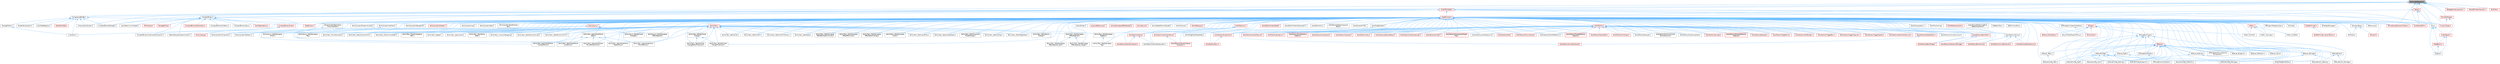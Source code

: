 digraph "RemoveReference.h"
{
 // INTERACTIVE_SVG=YES
 // LATEX_PDF_SIZE
  bgcolor="transparent";
  edge [fontname=Helvetica,fontsize=10,labelfontname=Helvetica,labelfontsize=10];
  node [fontname=Helvetica,fontsize=10,shape=box,height=0.2,width=0.4];
  Node1 [id="Node000001",label="RemoveReference.h",height=0.2,width=0.4,color="gray40", fillcolor="grey60", style="filled", fontcolor="black",tooltip=" "];
  Node1 -> Node2 [id="edge1_Node000001_Node000002",dir="back",color="steelblue1",style="solid",tooltip=" "];
  Node2 [id="Node000002",label="CompactBinary.h",height=0.2,width=0.4,color="grey40", fillcolor="white", style="filled",URL="$da/d73/CompactBinary_8h.html",tooltip=" "];
  Node2 -> Node3 [id="edge2_Node000002_Node000003",dir="back",color="steelblue1",style="solid",tooltip=" "];
  Node3 [id="Node000003",label="CompactBinaryContainerSerialization.h",height=0.2,width=0.4,color="grey40", fillcolor="white", style="filled",URL="$d2/df2/CompactBinaryContainerSerialization_8h.html",tooltip=" "];
  Node2 -> Node4 [id="edge3_Node000002_Node000004",dir="back",color="steelblue1",style="solid",tooltip=" "];
  Node4 [id="Node000004",label="CompactBinaryPackage.h",height=0.2,width=0.4,color="grey40", fillcolor="white", style="filled",URL="$de/d7e/CompactBinaryPackage_8h.html",tooltip=" "];
  Node2 -> Node5 [id="edge4_Node000002_Node000005",dir="back",color="steelblue1",style="solid",tooltip=" "];
  Node5 [id="Node000005",label="CompactBinarySerialization.h",height=0.2,width=0.4,color="red", fillcolor="#FFF0F0", style="filled",URL="$d5/da9/CompactBinarySerialization_8h.html",tooltip=" "];
  Node2 -> Node7 [id="edge5_Node000002_Node000007",dir="back",color="steelblue1",style="solid",tooltip=" "];
  Node7 [id="Node000007",label="CompactBinaryValidation.h",height=0.2,width=0.4,color="grey40", fillcolor="white", style="filled",URL="$d8/d9c/CompactBinaryValidation_8h.html",tooltip=" "];
  Node2 -> Node8 [id="edge6_Node000002_Node000008",dir="back",color="steelblue1",style="solid",tooltip=" "];
  Node8 [id="Node000008",label="CompactBinaryValue.h",height=0.2,width=0.4,color="grey40", fillcolor="white", style="filled",URL="$d8/d11/CompactBinaryValue_8h.html",tooltip=" "];
  Node2 -> Node9 [id="edge7_Node000002_Node000009",dir="back",color="steelblue1",style="solid",tooltip=" "];
  Node9 [id="Node000009",label="CompactBinaryWriter.h",height=0.2,width=0.4,color="red", fillcolor="#FFF0F0", style="filled",URL="$d1/d47/CompactBinaryWriter_8h.html",tooltip=" "];
  Node9 -> Node3 [id="edge8_Node000009_Node000003",dir="back",color="steelblue1",style="solid",tooltip=" "];
  Node9 -> Node10 [id="edge9_Node000009_Node000010",dir="back",color="steelblue1",style="solid",tooltip=" "];
  Node10 [id="Node000010",label="MaterialKeyGeneratorContext.h",height=0.2,width=0.4,color="grey40", fillcolor="white", style="filled",URL="$d5/d37/MaterialKeyGeneratorContext_8h.html",tooltip=" "];
  Node9 -> Node11 [id="edge10_Node000009_Node000011",dir="back",color="steelblue1",style="solid",tooltip=" "];
  Node11 [id="Node000011",label="StructuredLog.h",height=0.2,width=0.4,color="red", fillcolor="#FFF0F0", style="filled",URL="$da/d8b/StructuredLog_8h.html",tooltip=" "];
  Node2 -> Node584 [id="edge11_Node000002_Node000584",dir="back",color="steelblue1",style="solid",tooltip=" "];
  Node584 [id="Node000584",label="CookDependency.h",height=0.2,width=0.4,color="red", fillcolor="#FFF0F0", style="filled",URL="$de/d82/CookDependency_8h.html",tooltip=" "];
  Node2 -> Node593 [id="edge12_Node000002_Node000593",dir="back",color="steelblue1",style="solid",tooltip=" "];
  Node593 [id="Node000593",label="CookDeterminismHelper.h",height=0.2,width=0.4,color="grey40", fillcolor="white", style="filled",URL="$da/d94/CookDeterminismHelper_8h.html",tooltip=" "];
  Node2 -> Node594 [id="edge13_Node000002_Node000594",dir="back",color="steelblue1",style="solid",tooltip=" "];
  Node594 [id="Node000594",label="MPCollector.h",height=0.2,width=0.4,color="red", fillcolor="#FFF0F0", style="filled",URL="$da/d85/MPCollector_8h.html",tooltip=" "];
  Node2 -> Node10 [id="edge14_Node000002_Node000010",dir="back",color="steelblue1",style="solid",tooltip=" "];
  Node2 -> Node596 [id="edge15_Node000002_Node000596",dir="back",color="steelblue1",style="solid",tooltip=" "];
  Node596 [id="Node000596",label="PackageWriter.h",height=0.2,width=0.4,color="red", fillcolor="#FFF0F0", style="filled",URL="$d4/d04/PackageWriter_8h.html",tooltip=" "];
  Node2 -> Node11 [id="edge16_Node000002_Node000011",dir="back",color="steelblue1",style="solid",tooltip=" "];
  Node1 -> Node602 [id="edge17_Node000001_Node000602",dir="back",color="steelblue1",style="solid",tooltip=" "];
  Node602 [id="Node000602",label="CompressedBuffer.h",height=0.2,width=0.4,color="grey40", fillcolor="white", style="filled",URL="$dd/d04/CompressedBuffer_8h.html",tooltip=" "];
  Node602 -> Node603 [id="edge18_Node000602_Node000603",dir="back",color="steelblue1",style="solid",tooltip=" "];
  Node603 [id="Node000603",label="BulkDataRegistry.h",height=0.2,width=0.4,color="grey40", fillcolor="white", style="filled",URL="$da/db4/BulkDataRegistry_8h.html",tooltip=" "];
  Node602 -> Node4 [id="edge19_Node000602_Node000004",dir="back",color="steelblue1",style="solid",tooltip=" "];
  Node602 -> Node604 [id="edge20_Node000602_Node000604",dir="back",color="steelblue1",style="solid",tooltip=" "];
  Node604 [id="Node000604",label="EditorBulkData.h",height=0.2,width=0.4,color="red", fillcolor="#FFF0F0", style="filled",URL="$d1/d85/EditorBulkData_8h.html",tooltip=" "];
  Node602 -> Node834 [id="edge21_Node000602_Node000834",dir="back",color="steelblue1",style="solid",tooltip=" "];
  Node834 [id="Node000834",label="LinkerSave.h",height=0.2,width=0.4,color="grey40", fillcolor="white", style="filled",URL="$d5/d31/LinkerSave_8h.html",tooltip=" "];
  Node602 -> Node835 [id="edge22_Node000602_Node000835",dir="back",color="steelblue1",style="solid",tooltip=" "];
  Node835 [id="Node000835",label="PackageTrailer.h",height=0.2,width=0.4,color="grey40", fillcolor="white", style="filled",URL="$d5/d12/PackageTrailer_8h.html",tooltip=" "];
  Node835 -> Node834 [id="edge23_Node000835_Node000834",dir="back",color="steelblue1",style="solid",tooltip=" "];
  Node602 -> Node836 [id="edge24_Node000602_Node000836",dir="back",color="steelblue1",style="solid",tooltip=" "];
  Node836 [id="Node000836",label="ShaderCore.h",height=0.2,width=0.4,color="red", fillcolor="#FFF0F0", style="filled",URL="$d2/dc9/ShaderCore_8h.html",tooltip=" "];
  Node602 -> Node1306 [id="edge25_Node000602_Node001306",dir="back",color="steelblue1",style="solid",tooltip=" "];
  Node1306 [id="Node001306",label="ShaderSerialization.h",height=0.2,width=0.4,color="grey40", fillcolor="white", style="filled",URL="$d1/db0/ShaderSerialization_8h.html",tooltip=" "];
  Node602 -> Node1307 [id="edge26_Node000602_Node001307",dir="back",color="steelblue1",style="solid",tooltip=" "];
  Node1307 [id="Node001307",label="VirtualizationSystem.h",height=0.2,width=0.4,color="grey40", fillcolor="white", style="filled",URL="$d1/dc4/VirtualizationSystem_8h.html",tooltip=" "];
  Node1 -> Node16 [id="edge27_Node000001_Node000016",dir="back",color="steelblue1",style="solid",tooltip=" "];
  Node16 [id="Node000016",label="Core.h",height=0.2,width=0.4,color="grey40", fillcolor="white", style="filled",URL="$d6/dd7/Core_8h.html",tooltip=" "];
  Node16 -> Node17 [id="edge28_Node000016_Node000017",dir="back",color="steelblue1",style="solid",tooltip=" "];
  Node17 [id="Node000017",label="CoreUObject.h",height=0.2,width=0.4,color="red", fillcolor="#FFF0F0", style="filled",URL="$d0/ded/CoreUObject_8h.html",tooltip=" "];
  Node17 -> Node18 [id="edge29_Node000017_Node000018",dir="back",color="steelblue1",style="solid",tooltip=" "];
  Node18 [id="Node000018",label="Engine.h",height=0.2,width=0.4,color="grey40", fillcolor="white", style="filled",URL="$d1/d34/Public_2Engine_8h.html",tooltip=" "];
  Node17 -> Node20 [id="edge30_Node000017_Node000020",dir="back",color="steelblue1",style="solid",tooltip=" "];
  Node20 [id="Node000020",label="SlateBasics.h",height=0.2,width=0.4,color="red", fillcolor="#FFF0F0", style="filled",URL="$da/d2f/SlateBasics_8h.html",tooltip=" "];
  Node20 -> Node18 [id="edge31_Node000020_Node000018",dir="back",color="steelblue1",style="solid",tooltip=" "];
  Node16 -> Node18 [id="edge32_Node000016_Node000018",dir="back",color="steelblue1",style="solid",tooltip=" "];
  Node16 -> Node20 [id="edge33_Node000016_Node000020",dir="back",color="steelblue1",style="solid",tooltip=" "];
  Node1 -> Node1308 [id="edge34_Node000001_Node001308",dir="back",color="steelblue1",style="solid",tooltip=" "];
  Node1308 [id="Node001308",label="CoreMinimal.h",height=0.2,width=0.4,color="red", fillcolor="#FFF0F0", style="filled",URL="$d7/d67/CoreMinimal_8h.html",tooltip=" "];
  Node1308 -> Node1309 [id="edge35_Node001308_Node001309",dir="back",color="steelblue1",style="solid",tooltip=" "];
  Node1309 [id="Node001309",label="AIAsyncTaskBlueprintProxy.h",height=0.2,width=0.4,color="grey40", fillcolor="white", style="filled",URL="$db/d07/AIAsyncTaskBlueprintProxy_8h.html",tooltip=" "];
  Node1308 -> Node1310 [id="edge36_Node001308_Node001310",dir="back",color="steelblue1",style="solid",tooltip=" "];
  Node1310 [id="Node001310",label="AIBlueprintHelperLibrary.h",height=0.2,width=0.4,color="grey40", fillcolor="white", style="filled",URL="$dc/d00/AIBlueprintHelperLibrary_8h.html",tooltip=" "];
  Node1308 -> Node1311 [id="edge37_Node001308_Node001311",dir="back",color="steelblue1",style="solid",tooltip=" "];
  Node1311 [id="Node001311",label="AIConfig.h",height=0.2,width=0.4,color="grey40", fillcolor="white", style="filled",URL="$da/da3/AIConfig_8h.html",tooltip=" "];
  Node1308 -> Node1312 [id="edge38_Node001308_Node001312",dir="back",color="steelblue1",style="solid",tooltip=" "];
  Node1312 [id="Node001312",label="AIController.h",height=0.2,width=0.4,color="red", fillcolor="#FFF0F0", style="filled",URL="$d7/dd8/AIController_8h.html",tooltip=" "];
  Node1308 -> Node1315 [id="edge39_Node001308_Node001315",dir="back",color="steelblue1",style="solid",tooltip=" "];
  Node1315 [id="Node001315",label="AIDataProvider.h",height=0.2,width=0.4,color="red", fillcolor="#FFF0F0", style="filled",URL="$dd/d5b/AIDataProvider_8h.html",tooltip=" "];
  Node1315 -> Node1316 [id="edge40_Node001315_Node001316",dir="back",color="steelblue1",style="solid",tooltip=" "];
  Node1316 [id="Node001316",label="AIDataProvider_QueryParams.h",height=0.2,width=0.4,color="red", fillcolor="#FFF0F0", style="filled",URL="$d3/dd9/AIDataProvider__QueryParams_8h.html",tooltip=" "];
  Node1308 -> Node1316 [id="edge41_Node001308_Node001316",dir="back",color="steelblue1",style="solid",tooltip=" "];
  Node1308 -> Node1326 [id="edge42_Node001308_Node001326",dir="back",color="steelblue1",style="solid",tooltip=" "];
  Node1326 [id="Node001326",label="AIHotSpotManager.h",height=0.2,width=0.4,color="grey40", fillcolor="white", style="filled",URL="$da/d1d/AIHotSpotManager_8h.html",tooltip=" "];
  Node1308 -> Node1327 [id="edge43_Node001308_Node001327",dir="back",color="steelblue1",style="solid",tooltip=" "];
  Node1327 [id="Node001327",label="AIModule.h",height=0.2,width=0.4,color="grey40", fillcolor="white", style="filled",URL="$d9/df1/AIModule_8h.html",tooltip=" "];
  Node1308 -> Node1328 [id="edge44_Node001308_Node001328",dir="back",color="steelblue1",style="solid",tooltip=" "];
  Node1328 [id="Node001328",label="AIPerceptionComponent.h",height=0.2,width=0.4,color="grey40", fillcolor="white", style="filled",URL="$d6/d0a/AIPerceptionComponent_8h.html",tooltip=" "];
  Node1308 -> Node1329 [id="edge45_Node001308_Node001329",dir="back",color="steelblue1",style="solid",tooltip=" "];
  Node1329 [id="Node001329",label="AIPerceptionListenerInterface.h",height=0.2,width=0.4,color="grey40", fillcolor="white", style="filled",URL="$d4/dd7/AIPerceptionListenerInterface_8h.html",tooltip=" "];
  Node1329 -> Node1312 [id="edge46_Node001329_Node001312",dir="back",color="steelblue1",style="solid",tooltip=" "];
  Node1308 -> Node1330 [id="edge47_Node001308_Node001330",dir="back",color="steelblue1",style="solid",tooltip=" "];
  Node1330 [id="Node001330",label="AIPerceptionStimuliSource\lComponent.h",height=0.2,width=0.4,color="grey40", fillcolor="white", style="filled",URL="$df/da3/AIPerceptionStimuliSourceComponent_8h.html",tooltip=" "];
  Node1308 -> Node1331 [id="edge48_Node001308_Node001331",dir="back",color="steelblue1",style="solid",tooltip=" "];
  Node1331 [id="Node001331",label="AIPerceptionSystem.h",height=0.2,width=0.4,color="grey40", fillcolor="white", style="filled",URL="$d0/d08/AIPerceptionSystem_8h.html",tooltip=" "];
  Node1331 -> Node1328 [id="edge49_Node001331_Node001328",dir="back",color="steelblue1",style="solid",tooltip=" "];
  Node1308 -> Node1332 [id="edge50_Node001308_Node001332",dir="back",color="steelblue1",style="solid",tooltip=" "];
  Node1332 [id="Node001332",label="AIPerceptionTypes.h",height=0.2,width=0.4,color="grey40", fillcolor="white", style="filled",URL="$de/d00/AIPerceptionTypes_8h.html",tooltip=" "];
  Node1332 -> Node1328 [id="edge51_Node001332_Node001328",dir="back",color="steelblue1",style="solid",tooltip=" "];
  Node1332 -> Node1331 [id="edge52_Node001332_Node001331",dir="back",color="steelblue1",style="solid",tooltip=" "];
  Node1332 -> Node1333 [id="edge53_Node001332_Node001333",dir="back",color="steelblue1",style="solid",tooltip=" "];
  Node1333 [id="Node001333",label="AISense.h",height=0.2,width=0.4,color="red", fillcolor="#FFF0F0", style="filled",URL="$d3/dbd/AISense_8h.html",tooltip=" "];
  Node1333 -> Node1328 [id="edge54_Node001333_Node001328",dir="back",color="steelblue1",style="solid",tooltip=" "];
  Node1333 -> Node1330 [id="edge55_Node001333_Node001330",dir="back",color="steelblue1",style="solid",tooltip=" "];
  Node1333 -> Node1331 [id="edge56_Node001333_Node001331",dir="back",color="steelblue1",style="solid",tooltip=" "];
  Node1333 -> Node1334 [id="edge57_Node001333_Node001334",dir="back",color="steelblue1",style="solid",tooltip=" "];
  Node1334 [id="Node001334",label="AISenseConfig.h",height=0.2,width=0.4,color="grey40", fillcolor="white", style="filled",URL="$d4/d73/AISenseConfig_8h.html",tooltip=" "];
  Node1334 -> Node1335 [id="edge58_Node001334_Node001335",dir="back",color="steelblue1",style="solid",tooltip=" "];
  Node1335 [id="Node001335",label="AISenseConfig_Blueprint.h",height=0.2,width=0.4,color="grey40", fillcolor="white", style="filled",URL="$d7/ddf/AISenseConfig__Blueprint_8h.html",tooltip=" "];
  Node1334 -> Node1336 [id="edge59_Node001334_Node001336",dir="back",color="steelblue1",style="solid",tooltip=" "];
  Node1336 [id="Node001336",label="AISenseConfig_Damage.h",height=0.2,width=0.4,color="grey40", fillcolor="white", style="filled",URL="$d4/d13/AISenseConfig__Damage_8h.html",tooltip=" "];
  Node1334 -> Node1337 [id="edge60_Node001334_Node001337",dir="back",color="steelblue1",style="solid",tooltip=" "];
  Node1337 [id="Node001337",label="AISenseConfig_Hearing.h",height=0.2,width=0.4,color="grey40", fillcolor="white", style="filled",URL="$df/d81/AISenseConfig__Hearing_8h.html",tooltip=" "];
  Node1334 -> Node1338 [id="edge61_Node001334_Node001338",dir="back",color="steelblue1",style="solid",tooltip=" "];
  Node1338 [id="Node001338",label="AISenseConfig_Prediction.h",height=0.2,width=0.4,color="grey40", fillcolor="white", style="filled",URL="$d2/d6e/AISenseConfig__Prediction_8h.html",tooltip=" "];
  Node1334 -> Node1339 [id="edge62_Node001334_Node001339",dir="back",color="steelblue1",style="solid",tooltip=" "];
  Node1339 [id="Node001339",label="AISenseConfig_Sight.h",height=0.2,width=0.4,color="grey40", fillcolor="white", style="filled",URL="$d7/d17/AISenseConfig__Sight_8h.html",tooltip=" "];
  Node1334 -> Node1340 [id="edge63_Node001334_Node001340",dir="back",color="steelblue1",style="solid",tooltip=" "];
  Node1340 [id="Node001340",label="AISenseConfig_Team.h",height=0.2,width=0.4,color="grey40", fillcolor="white", style="filled",URL="$dc/daf/AISenseConfig__Team_8h.html",tooltip=" "];
  Node1334 -> Node1341 [id="edge64_Node001334_Node001341",dir="back",color="steelblue1",style="solid",tooltip=" "];
  Node1341 [id="Node001341",label="AISenseConfig_Touch.h",height=0.2,width=0.4,color="grey40", fillcolor="white", style="filled",URL="$df/d3a/AISenseConfig__Touch_8h.html",tooltip=" "];
  Node1333 -> Node1335 [id="edge65_Node001333_Node001335",dir="back",color="steelblue1",style="solid",tooltip=" "];
  Node1333 -> Node1336 [id="edge66_Node001333_Node001336",dir="back",color="steelblue1",style="solid",tooltip=" "];
  Node1333 -> Node1337 [id="edge67_Node001333_Node001337",dir="back",color="steelblue1",style="solid",tooltip=" "];
  Node1333 -> Node1338 [id="edge68_Node001333_Node001338",dir="back",color="steelblue1",style="solid",tooltip=" "];
  Node1333 -> Node1339 [id="edge69_Node001333_Node001339",dir="back",color="steelblue1",style="solid",tooltip=" "];
  Node1333 -> Node1340 [id="edge70_Node001333_Node001340",dir="back",color="steelblue1",style="solid",tooltip=" "];
  Node1333 -> Node1341 [id="edge71_Node001333_Node001341",dir="back",color="steelblue1",style="solid",tooltip=" "];
  Node1333 -> Node1342 [id="edge72_Node001333_Node001342",dir="back",color="steelblue1",style="solid",tooltip=" "];
  Node1342 [id="Node001342",label="AISense_Blueprint.h",height=0.2,width=0.4,color="grey40", fillcolor="white", style="filled",URL="$d6/d30/AISense__Blueprint_8h.html",tooltip=" "];
  Node1333 -> Node1343 [id="edge73_Node001333_Node001343",dir="back",color="steelblue1",style="solid",tooltip=" "];
  Node1343 [id="Node001343",label="AISense_Damage.h",height=0.2,width=0.4,color="grey40", fillcolor="white", style="filled",URL="$dd/d37/AISense__Damage_8h.html",tooltip=" "];
  Node1343 -> Node1336 [id="edge74_Node001343_Node001336",dir="back",color="steelblue1",style="solid",tooltip=" "];
  Node1343 -> Node1344 [id="edge75_Node001343_Node001344",dir="back",color="steelblue1",style="solid",tooltip=" "];
  Node1344 [id="Node001344",label="AISenseEvent_Damage.h",height=0.2,width=0.4,color="grey40", fillcolor="white", style="filled",URL="$db/d23/AISenseEvent__Damage_8h.html",tooltip=" "];
  Node1333 -> Node1345 [id="edge76_Node001333_Node001345",dir="back",color="steelblue1",style="solid",tooltip=" "];
  Node1345 [id="Node001345",label="AISense_Hearing.h",height=0.2,width=0.4,color="grey40", fillcolor="white", style="filled",URL="$dc/d03/AISense__Hearing_8h.html",tooltip=" "];
  Node1345 -> Node1337 [id="edge77_Node001345_Node001337",dir="back",color="steelblue1",style="solid",tooltip=" "];
  Node1345 -> Node1346 [id="edge78_Node001345_Node001346",dir="back",color="steelblue1",style="solid",tooltip=" "];
  Node1346 [id="Node001346",label="AISenseEvent_Hearing.h",height=0.2,width=0.4,color="grey40", fillcolor="white", style="filled",URL="$df/d3a/AISenseEvent__Hearing_8h.html",tooltip=" "];
  Node1333 -> Node1347 [id="edge79_Node001333_Node001347",dir="back",color="steelblue1",style="solid",tooltip=" "];
  Node1347 [id="Node001347",label="AISense_Prediction.h",height=0.2,width=0.4,color="grey40", fillcolor="white", style="filled",URL="$d4/de0/AISense__Prediction_8h.html",tooltip=" "];
  Node1333 -> Node1348 [id="edge80_Node001333_Node001348",dir="back",color="steelblue1",style="solid",tooltip=" "];
  Node1348 [id="Node001348",label="AISense_Sight.h",height=0.2,width=0.4,color="grey40", fillcolor="white", style="filled",URL="$d7/d6f/AISense__Sight_8h.html",tooltip=" "];
  Node1348 -> Node1339 [id="edge81_Node001348_Node001339",dir="back",color="steelblue1",style="solid",tooltip=" "];
  Node1348 -> Node1349 [id="edge82_Node001348_Node001349",dir="back",color="steelblue1",style="solid",tooltip=" "];
  Node1349 [id="Node001349",label="AISightTargetInterface.h",height=0.2,width=0.4,color="grey40", fillcolor="white", style="filled",URL="$d0/dd7/AISightTargetInterface_8h.html",tooltip=" "];
  Node1333 -> Node1350 [id="edge83_Node001333_Node001350",dir="back",color="steelblue1",style="solid",tooltip=" "];
  Node1350 [id="Node001350",label="AISense_Team.h",height=0.2,width=0.4,color="grey40", fillcolor="white", style="filled",URL="$d7/d7a/AISense__Team_8h.html",tooltip=" "];
  Node1350 -> Node1340 [id="edge84_Node001350_Node001340",dir="back",color="steelblue1",style="solid",tooltip=" "];
  Node1333 -> Node1351 [id="edge85_Node001333_Node001351",dir="back",color="steelblue1",style="solid",tooltip=" "];
  Node1351 [id="Node001351",label="AISense_Touch.h",height=0.2,width=0.4,color="grey40", fillcolor="white", style="filled",URL="$d6/db4/AISense__Touch_8h.html",tooltip=" "];
  Node1332 -> Node1334 [id="edge86_Node001332_Node001334",dir="back",color="steelblue1",style="solid",tooltip=" "];
  Node1332 -> Node1337 [id="edge87_Node001332_Node001337",dir="back",color="steelblue1",style="solid",tooltip=" "];
  Node1332 -> Node1339 [id="edge88_Node001332_Node001339",dir="back",color="steelblue1",style="solid",tooltip=" "];
  Node1332 -> Node1352 [id="edge89_Node001332_Node001352",dir="back",color="steelblue1",style="solid",tooltip=" "];
  Node1352 [id="Node001352",label="AISenseEvent.h",height=0.2,width=0.4,color="grey40", fillcolor="white", style="filled",URL="$de/d44/AISenseEvent_8h.html",tooltip=" "];
  Node1352 -> Node1344 [id="edge90_Node001352_Node001344",dir="back",color="steelblue1",style="solid",tooltip=" "];
  Node1352 -> Node1346 [id="edge91_Node001352_Node001346",dir="back",color="steelblue1",style="solid",tooltip=" "];
  Node1308 -> Node1353 [id="edge92_Node001308_Node001353",dir="back",color="steelblue1",style="solid",tooltip=" "];
  Node1353 [id="Node001353",label="AIResourceInterface.h",height=0.2,width=0.4,color="red", fillcolor="#FFF0F0", style="filled",URL="$dd/d0d/AIResourceInterface_8h.html",tooltip=" "];
  Node1308 -> Node1409 [id="edge93_Node001308_Node001409",dir="back",color="steelblue1",style="solid",tooltip=" "];
  Node1409 [id="Node001409",label="AIResources.h",height=0.2,width=0.4,color="grey40", fillcolor="white", style="filled",URL="$d9/db0/AIResources_8h.html",tooltip=" "];
  Node1308 -> Node1333 [id="edge94_Node001308_Node001333",dir="back",color="steelblue1",style="solid",tooltip=" "];
  Node1308 -> Node1334 [id="edge95_Node001308_Node001334",dir="back",color="steelblue1",style="solid",tooltip=" "];
  Node1308 -> Node1335 [id="edge96_Node001308_Node001335",dir="back",color="steelblue1",style="solid",tooltip=" "];
  Node1308 -> Node1336 [id="edge97_Node001308_Node001336",dir="back",color="steelblue1",style="solid",tooltip=" "];
  Node1308 -> Node1337 [id="edge98_Node001308_Node001337",dir="back",color="steelblue1",style="solid",tooltip=" "];
  Node1308 -> Node1338 [id="edge99_Node001308_Node001338",dir="back",color="steelblue1",style="solid",tooltip=" "];
  Node1308 -> Node1339 [id="edge100_Node001308_Node001339",dir="back",color="steelblue1",style="solid",tooltip=" "];
  Node1308 -> Node1340 [id="edge101_Node001308_Node001340",dir="back",color="steelblue1",style="solid",tooltip=" "];
  Node1308 -> Node1341 [id="edge102_Node001308_Node001341",dir="back",color="steelblue1",style="solid",tooltip=" "];
  Node1308 -> Node1352 [id="edge103_Node001308_Node001352",dir="back",color="steelblue1",style="solid",tooltip=" "];
  Node1308 -> Node1344 [id="edge104_Node001308_Node001344",dir="back",color="steelblue1",style="solid",tooltip=" "];
  Node1308 -> Node1346 [id="edge105_Node001308_Node001346",dir="back",color="steelblue1",style="solid",tooltip=" "];
  Node1308 -> Node1342 [id="edge106_Node001308_Node001342",dir="back",color="steelblue1",style="solid",tooltip=" "];
  Node1308 -> Node1343 [id="edge107_Node001308_Node001343",dir="back",color="steelblue1",style="solid",tooltip=" "];
  Node1308 -> Node1345 [id="edge108_Node001308_Node001345",dir="back",color="steelblue1",style="solid",tooltip=" "];
  Node1308 -> Node1347 [id="edge109_Node001308_Node001347",dir="back",color="steelblue1",style="solid",tooltip=" "];
  Node1308 -> Node1348 [id="edge110_Node001308_Node001348",dir="back",color="steelblue1",style="solid",tooltip=" "];
  Node1308 -> Node1350 [id="edge111_Node001308_Node001350",dir="back",color="steelblue1",style="solid",tooltip=" "];
  Node1308 -> Node1351 [id="edge112_Node001308_Node001351",dir="back",color="steelblue1",style="solid",tooltip=" "];
  Node1308 -> Node1349 [id="edge113_Node001308_Node001349",dir="back",color="steelblue1",style="solid",tooltip=" "];
  Node1308 -> Node1410 [id="edge114_Node001308_Node001410",dir="back",color="steelblue1",style="solid",tooltip=" "];
  Node1410 [id="Node001410",label="AISystem.h",height=0.2,width=0.4,color="red", fillcolor="#FFF0F0", style="filled",URL="$d0/d71/AISystem_8h.html",tooltip=" "];
  Node1308 -> Node1415 [id="edge115_Node001308_Node001415",dir="back",color="steelblue1",style="solid",tooltip=" "];
  Node1415 [id="Node001415",label="AISystemBase.h",height=0.2,width=0.4,color="grey40", fillcolor="white", style="filled",URL="$d5/d44/AISystemBase_8h.html",tooltip=" "];
  Node1415 -> Node1327 [id="edge116_Node001415_Node001327",dir="back",color="steelblue1",style="solid",tooltip=" "];
  Node1415 -> Node1410 [id="edge117_Node001415_Node001410",dir="back",color="steelblue1",style="solid",tooltip=" "];
  Node1308 -> Node1416 [id="edge118_Node001308_Node001416",dir="back",color="steelblue1",style="solid",tooltip=" "];
  Node1416 [id="Node001416",label="AITask.h",height=0.2,width=0.4,color="red", fillcolor="#FFF0F0", style="filled",URL="$d6/de2/AITask_8h.html",tooltip=" "];
  Node1416 -> Node1417 [id="edge119_Node001416_Node001417",dir="back",color="steelblue1",style="solid",tooltip=" "];
  Node1417 [id="Node001417",label="AITask_LockLogic.h",height=0.2,width=0.4,color="grey40", fillcolor="white", style="filled",URL="$d8/d28/AITask__LockLogic_8h.html",tooltip=" "];
  Node1416 -> Node1406 [id="edge120_Node001416_Node001406",dir="back",color="steelblue1",style="solid",tooltip=" "];
  Node1406 [id="Node001406",label="AITask_MoveTo.h",height=0.2,width=0.4,color="grey40", fillcolor="white", style="filled",URL="$d4/dc4/AITask__MoveTo_8h.html",tooltip=" "];
  Node1416 -> Node1418 [id="edge121_Node001416_Node001418",dir="back",color="steelblue1",style="solid",tooltip=" "];
  Node1418 [id="Node001418",label="AITask_RunEQS.h",height=0.2,width=0.4,color="grey40", fillcolor="white", style="filled",URL="$d9/d9f/AITask__RunEQS_8h.html",tooltip=" "];
  Node1308 -> Node1417 [id="edge122_Node001308_Node001417",dir="back",color="steelblue1",style="solid",tooltip=" "];
  Node1308 -> Node1406 [id="edge123_Node001308_Node001406",dir="back",color="steelblue1",style="solid",tooltip=" "];
  Node1308 -> Node1418 [id="edge124_Node001308_Node001418",dir="back",color="steelblue1",style="solid",tooltip=" "];
  Node1308 -> Node1419 [id="edge125_Node001308_Node001419",dir="back",color="steelblue1",style="solid",tooltip=" "];
  Node1419 [id="Node001419",label="AITypes.h",height=0.2,width=0.4,color="red", fillcolor="#FFF0F0", style="filled",URL="$dd/d64/AITypes_8h.html",tooltip=" "];
  Node1419 -> Node1309 [id="edge126_Node001419_Node001309",dir="back",color="steelblue1",style="solid",tooltip=" "];
  Node1419 -> Node1312 [id="edge127_Node001419_Node001312",dir="back",color="steelblue1",style="solid",tooltip=" "];
  Node1419 -> Node1332 [id="edge128_Node001419_Node001332",dir="back",color="steelblue1",style="solid",tooltip=" "];
  Node1419 -> Node1353 [id="edge129_Node001419_Node001353",dir="back",color="steelblue1",style="solid",tooltip=" "];
  Node1419 -> Node1406 [id="edge130_Node001419_Node001406",dir="back",color="steelblue1",style="solid",tooltip=" "];
  Node1308 -> Node1424 [id="edge131_Node001308_Node001424",dir="back",color="steelblue1",style="solid",tooltip=" "];
  Node1424 [id="Node001424",label="AbilityAsync.h",height=0.2,width=0.4,color="red", fillcolor="#FFF0F0", style="filled",URL="$d8/dce/AbilityAsync_8h.html",tooltip=" "];
  Node1424 -> Node1425 [id="edge132_Node001424_Node001425",dir="back",color="steelblue1",style="solid",tooltip=" "];
  Node1425 [id="Node001425",label="AbilityAsync_WaitAttribute\lChanged.h",height=0.2,width=0.4,color="grey40", fillcolor="white", style="filled",URL="$d8/d81/AbilityAsync__WaitAttributeChanged_8h.html",tooltip=" "];
  Node1424 -> Node1426 [id="edge133_Node001424_Node001426",dir="back",color="steelblue1",style="solid",tooltip=" "];
  Node1426 [id="Node001426",label="AbilityAsync_WaitGameplay\lEffectApplied.h",height=0.2,width=0.4,color="grey40", fillcolor="white", style="filled",URL="$dd/d1a/AbilityAsync__WaitGameplayEffectApplied_8h.html",tooltip=" "];
  Node1424 -> Node1427 [id="edge134_Node001424_Node001427",dir="back",color="steelblue1",style="solid",tooltip=" "];
  Node1427 [id="Node001427",label="AbilityAsync_WaitGameplay\lEvent.h",height=0.2,width=0.4,color="grey40", fillcolor="white", style="filled",URL="$d4/d2d/AbilityAsync__WaitGameplayEvent_8h.html",tooltip=" "];
  Node1424 -> Node1428 [id="edge135_Node001424_Node001428",dir="back",color="steelblue1",style="solid",tooltip=" "];
  Node1428 [id="Node001428",label="AbilityAsync_WaitGameplay\lTag.h",height=0.2,width=0.4,color="grey40", fillcolor="white", style="filled",URL="$d8/dc5/AbilityAsync__WaitGameplayTag_8h.html",tooltip=" "];
  Node1308 -> Node1425 [id="edge136_Node001308_Node001425",dir="back",color="steelblue1",style="solid",tooltip=" "];
  Node1308 -> Node1426 [id="edge137_Node001308_Node001426",dir="back",color="steelblue1",style="solid",tooltip=" "];
  Node1308 -> Node1427 [id="edge138_Node001308_Node001427",dir="back",color="steelblue1",style="solid",tooltip=" "];
  Node1308 -> Node1428 [id="edge139_Node001308_Node001428",dir="back",color="steelblue1",style="solid",tooltip=" "];
  Node1308 -> Node1431 [id="edge140_Node001308_Node001431",dir="back",color="steelblue1",style="solid",tooltip=" "];
  Node1431 [id="Node001431",label="AbilitySystemBlueprintLibrary.h",height=0.2,width=0.4,color="grey40", fillcolor="white", style="filled",URL="$d5/dd6/AbilitySystemBlueprintLibrary_8h.html",tooltip=" "];
  Node1308 -> Node1432 [id="edge141_Node001308_Node001432",dir="back",color="steelblue1",style="solid",tooltip=" "];
  Node1432 [id="Node001432",label="AbilitySystemComponent.h",height=0.2,width=0.4,color="grey40", fillcolor="white", style="filled",URL="$d0/da3/AbilitySystemComponent_8h.html",tooltip=" "];
  Node1308 -> Node1433 [id="edge142_Node001308_Node001433",dir="back",color="steelblue1",style="solid",tooltip=" "];
  Node1433 [id="Node001433",label="AbilitySystemDebugHUD.h",height=0.2,width=0.4,color="grey40", fillcolor="white", style="filled",URL="$dc/d84/AbilitySystemDebugHUD_8h.html",tooltip=" "];
  Node1308 -> Node1434 [id="edge143_Node001308_Node001434",dir="back",color="steelblue1",style="solid",tooltip=" "];
  Node1434 [id="Node001434",label="AbilitySystemGlobals.h",height=0.2,width=0.4,color="red", fillcolor="#FFF0F0", style="filled",URL="$dc/d82/AbilitySystemGlobals_8h.html",tooltip=" "];
  Node1308 -> Node1435 [id="edge144_Node001308_Node001435",dir="back",color="steelblue1",style="solid",tooltip=" "];
  Node1435 [id="Node001435",label="AbilitySystemInterface.h",height=0.2,width=0.4,color="grey40", fillcolor="white", style="filled",URL="$d8/d76/AbilitySystemInterface_8h.html",tooltip=" "];
  Node1435 -> Node1436 [id="edge145_Node001435_Node001436",dir="back",color="steelblue1",style="solid",tooltip=" "];
  Node1436 [id="Node001436",label="AbilitySystemTestPawn.h",height=0.2,width=0.4,color="grey40", fillcolor="white", style="filled",URL="$d9/d5f/AbilitySystemTestPawn_8h.html",tooltip=" "];
  Node1308 -> Node1437 [id="edge146_Node001308_Node001437",dir="back",color="steelblue1",style="solid",tooltip=" "];
  Node1437 [id="Node001437",label="AbilitySystemLog.h",height=0.2,width=0.4,color="grey40", fillcolor="white", style="filled",URL="$d9/d0f/AbilitySystemLog_8h.html",tooltip=" "];
  Node1308 -> Node1438 [id="edge147_Node001308_Node001438",dir="back",color="steelblue1",style="solid",tooltip=" "];
  Node1438 [id="Node001438",label="AbilitySystemReplication\lProxyInterface.h",height=0.2,width=0.4,color="grey40", fillcolor="white", style="filled",URL="$d9/d17/AbilitySystemReplicationProxyInterface_8h.html",tooltip=" "];
  Node1438 -> Node1432 [id="edge148_Node001438_Node001432",dir="back",color="steelblue1",style="solid",tooltip=" "];
  Node1308 -> Node1439 [id="edge149_Node001308_Node001439",dir="back",color="steelblue1",style="solid",tooltip=" "];
  Node1439 [id="Node001439",label="AbilitySystemStats.h",height=0.2,width=0.4,color="grey40", fillcolor="white", style="filled",URL="$d2/d42/AbilitySystemStats_8h.html",tooltip=" "];
  Node1308 -> Node1440 [id="edge150_Node001308_Node001440",dir="back",color="steelblue1",style="solid",tooltip=" "];
  Node1440 [id="Node001440",label="AbilitySystemTestAttribute\lSet.h",height=0.2,width=0.4,color="grey40", fillcolor="white", style="filled",URL="$df/d1f/AbilitySystemTestAttributeSet_8h.html",tooltip=" "];
  Node1308 -> Node1436 [id="edge151_Node001308_Node001436",dir="back",color="steelblue1",style="solid",tooltip=" "];
  Node1308 -> Node1441 [id="edge152_Node001308_Node001441",dir="back",color="steelblue1",style="solid",tooltip=" "];
  Node1441 [id="Node001441",label="AbilityTask.h",height=0.2,width=0.4,color="red", fillcolor="#FFF0F0", style="filled",URL="$d2/d8e/AbilityTask_8h.html",tooltip=" "];
  Node1441 -> Node1442 [id="edge153_Node001441_Node001442",dir="back",color="steelblue1",style="solid",tooltip=" "];
  Node1442 [id="Node001442",label="AbilityTask_ApplyRootMotion\lConstantForce.h",height=0.2,width=0.4,color="grey40", fillcolor="white", style="filled",URL="$d0/de8/AbilityTask__ApplyRootMotionConstantForce_8h.html",tooltip=" "];
  Node1441 -> Node1443 [id="edge154_Node001441_Node001443",dir="back",color="steelblue1",style="solid",tooltip=" "];
  Node1443 [id="Node001443",label="AbilityTask_ApplyRootMotion\lJumpForce.h",height=0.2,width=0.4,color="grey40", fillcolor="white", style="filled",URL="$d7/db6/AbilityTask__ApplyRootMotionJumpForce_8h.html",tooltip=" "];
  Node1441 -> Node1444 [id="edge155_Node001441_Node001444",dir="back",color="steelblue1",style="solid",tooltip=" "];
  Node1444 [id="Node001444",label="AbilityTask_ApplyRootMotion\lMoveToActorForce.h",height=0.2,width=0.4,color="grey40", fillcolor="white", style="filled",URL="$d5/de3/AbilityTask__ApplyRootMotionMoveToActorForce_8h.html",tooltip=" "];
  Node1441 -> Node1445 [id="edge156_Node001441_Node001445",dir="back",color="steelblue1",style="solid",tooltip=" "];
  Node1445 [id="Node001445",label="AbilityTask_ApplyRootMotion\lMoveToForce.h",height=0.2,width=0.4,color="grey40", fillcolor="white", style="filled",URL="$d3/dc3/AbilityTask__ApplyRootMotionMoveToForce_8h.html",tooltip=" "];
  Node1441 -> Node1446 [id="edge157_Node001441_Node001446",dir="back",color="steelblue1",style="solid",tooltip=" "];
  Node1446 [id="Node001446",label="AbilityTask_ApplyRootMotion\lRadialForce.h",height=0.2,width=0.4,color="grey40", fillcolor="white", style="filled",URL="$da/d06/AbilityTask__ApplyRootMotionRadialForce_8h.html",tooltip=" "];
  Node1441 -> Node1447 [id="edge158_Node001441_Node001447",dir="back",color="steelblue1",style="solid",tooltip=" "];
  Node1447 [id="Node001447",label="AbilityTask_ApplyRootMotion\l_Base.h",height=0.2,width=0.4,color="grey40", fillcolor="white", style="filled",URL="$d8/d7d/AbilityTask__ApplyRootMotion__Base_8h.html",tooltip=" "];
  Node1447 -> Node1442 [id="edge159_Node001447_Node001442",dir="back",color="steelblue1",style="solid",tooltip=" "];
  Node1447 -> Node1443 [id="edge160_Node001447_Node001443",dir="back",color="steelblue1",style="solid",tooltip=" "];
  Node1447 -> Node1444 [id="edge161_Node001447_Node001444",dir="back",color="steelblue1",style="solid",tooltip=" "];
  Node1447 -> Node1445 [id="edge162_Node001447_Node001445",dir="back",color="steelblue1",style="solid",tooltip=" "];
  Node1447 -> Node1446 [id="edge163_Node001447_Node001446",dir="back",color="steelblue1",style="solid",tooltip=" "];
  Node1441 -> Node1448 [id="edge164_Node001441_Node001448",dir="back",color="steelblue1",style="solid",tooltip=" "];
  Node1448 [id="Node001448",label="AbilityTask_MoveToLocation.h",height=0.2,width=0.4,color="grey40", fillcolor="white", style="filled",URL="$da/d8d/AbilityTask__MoveToLocation_8h.html",tooltip=" "];
  Node1441 -> Node1449 [id="edge165_Node001441_Node001449",dir="back",color="steelblue1",style="solid",tooltip=" "];
  Node1449 [id="Node001449",label="AbilityTask_NetworkSyncPoint.h",height=0.2,width=0.4,color="grey40", fillcolor="white", style="filled",URL="$dc/d62/AbilityTask__NetworkSyncPoint_8h.html",tooltip=" "];
  Node1441 -> Node1450 [id="edge166_Node001441_Node001450",dir="back",color="steelblue1",style="solid",tooltip=" "];
  Node1450 [id="Node001450",label="AbilityTask_PlayAnimAndWait.h",height=0.2,width=0.4,color="grey40", fillcolor="white", style="filled",URL="$d4/d50/AbilityTask__PlayAnimAndWait_8h.html",tooltip=" "];
  Node1441 -> Node1451 [id="edge167_Node001441_Node001451",dir="back",color="steelblue1",style="solid",tooltip=" "];
  Node1451 [id="Node001451",label="AbilityTask_PlayMontageAnd\lWait.h",height=0.2,width=0.4,color="grey40", fillcolor="white", style="filled",URL="$de/d05/AbilityTask__PlayMontageAndWait_8h.html",tooltip=" "];
  Node1441 -> Node1452 [id="edge168_Node001441_Node001452",dir="back",color="steelblue1",style="solid",tooltip=" "];
  Node1452 [id="Node001452",label="AbilityTask_Repeat.h",height=0.2,width=0.4,color="grey40", fillcolor="white", style="filled",URL="$da/d7d/AbilityTask__Repeat_8h.html",tooltip=" "];
  Node1441 -> Node1453 [id="edge169_Node001441_Node001453",dir="back",color="steelblue1",style="solid",tooltip=" "];
  Node1453 [id="Node001453",label="AbilityTask_SpawnActor.h",height=0.2,width=0.4,color="grey40", fillcolor="white", style="filled",URL="$dc/d97/AbilityTask__SpawnActor_8h.html",tooltip=" "];
  Node1441 -> Node1454 [id="edge170_Node001441_Node001454",dir="back",color="steelblue1",style="solid",tooltip=" "];
  Node1454 [id="Node001454",label="AbilityTask_StartAbility\lState.h",height=0.2,width=0.4,color="grey40", fillcolor="white", style="filled",URL="$db/d91/AbilityTask__StartAbilityState_8h.html",tooltip=" "];
  Node1441 -> Node1455 [id="edge171_Node001441_Node001455",dir="back",color="steelblue1",style="solid",tooltip=" "];
  Node1455 [id="Node001455",label="AbilityTask_VisualizeTargeting.h",height=0.2,width=0.4,color="grey40", fillcolor="white", style="filled",URL="$df/dbd/AbilityTask__VisualizeTargeting_8h.html",tooltip=" "];
  Node1441 -> Node1456 [id="edge172_Node001441_Node001456",dir="back",color="steelblue1",style="solid",tooltip=" "];
  Node1456 [id="Node001456",label="AbilityTask_WaitAbilityActivate.h",height=0.2,width=0.4,color="grey40", fillcolor="white", style="filled",URL="$db/da3/AbilityTask__WaitAbilityActivate_8h.html",tooltip=" "];
  Node1441 -> Node1457 [id="edge173_Node001441_Node001457",dir="back",color="steelblue1",style="solid",tooltip=" "];
  Node1457 [id="Node001457",label="AbilityTask_WaitAbilityCommit.h",height=0.2,width=0.4,color="grey40", fillcolor="white", style="filled",URL="$de/de8/AbilityTask__WaitAbilityCommit_8h.html",tooltip=" "];
  Node1441 -> Node1458 [id="edge174_Node001441_Node001458",dir="back",color="steelblue1",style="solid",tooltip=" "];
  Node1458 [id="Node001458",label="AbilityTask_WaitAttribute\lChange.h",height=0.2,width=0.4,color="grey40", fillcolor="white", style="filled",URL="$dd/d60/AbilityTask__WaitAttributeChange_8h.html",tooltip=" "];
  Node1458 -> Node1459 [id="edge175_Node001458_Node001459",dir="back",color="steelblue1",style="solid",tooltip=" "];
  Node1459 [id="Node001459",label="AbilityTask_WaitAttribute\lChangeRatioThreshold.h",height=0.2,width=0.4,color="grey40", fillcolor="white", style="filled",URL="$de/d5e/AbilityTask__WaitAttributeChangeRatioThreshold_8h.html",tooltip=" "];
  Node1458 -> Node1460 [id="edge176_Node001458_Node001460",dir="back",color="steelblue1",style="solid",tooltip=" "];
  Node1460 [id="Node001460",label="AbilityTask_WaitAttribute\lChangeThreshold.h",height=0.2,width=0.4,color="grey40", fillcolor="white", style="filled",URL="$db/d3e/AbilityTask__WaitAttributeChangeThreshold_8h.html",tooltip=" "];
  Node1441 -> Node1459 [id="edge177_Node001441_Node001459",dir="back",color="steelblue1",style="solid",tooltip=" "];
  Node1441 -> Node1460 [id="edge178_Node001441_Node001460",dir="back",color="steelblue1",style="solid",tooltip=" "];
  Node1441 -> Node1461 [id="edge179_Node001441_Node001461",dir="back",color="steelblue1",style="solid",tooltip=" "];
  Node1461 [id="Node001461",label="AbilityTask_WaitCancel.h",height=0.2,width=0.4,color="grey40", fillcolor="white", style="filled",URL="$dc/d16/AbilityTask__WaitCancel_8h.html",tooltip=" "];
  Node1441 -> Node1462 [id="edge180_Node001441_Node001462",dir="back",color="steelblue1",style="solid",tooltip=" "];
  Node1462 [id="Node001462",label="AbilityTask_WaitConfirm.h",height=0.2,width=0.4,color="grey40", fillcolor="white", style="filled",URL="$d3/d4f/AbilityTask__WaitConfirm_8h.html",tooltip=" "];
  Node1441 -> Node1463 [id="edge181_Node001441_Node001463",dir="back",color="steelblue1",style="solid",tooltip=" "];
  Node1463 [id="Node001463",label="AbilityTask_WaitConfirmCancel.h",height=0.2,width=0.4,color="grey40", fillcolor="white", style="filled",URL="$de/d88/AbilityTask__WaitConfirmCancel_8h.html",tooltip=" "];
  Node1441 -> Node1464 [id="edge182_Node001441_Node001464",dir="back",color="steelblue1",style="solid",tooltip=" "];
  Node1464 [id="Node001464",label="AbilityTask_WaitDelay.h",height=0.2,width=0.4,color="grey40", fillcolor="white", style="filled",URL="$dc/d63/AbilityTask__WaitDelay_8h.html",tooltip=" "];
  Node1441 -> Node1465 [id="edge183_Node001441_Node001465",dir="back",color="steelblue1",style="solid",tooltip=" "];
  Node1465 [id="Node001465",label="AbilityTask_WaitGameplay\lEffectApplied.h",height=0.2,width=0.4,color="grey40", fillcolor="white", style="filled",URL="$d8/dfe/AbilityTask__WaitGameplayEffectApplied_8h.html",tooltip=" "];
  Node1465 -> Node1466 [id="edge184_Node001465_Node001466",dir="back",color="steelblue1",style="solid",tooltip=" "];
  Node1466 [id="Node001466",label="AbilityTask_WaitGameplay\lEffectApplied_Self.h",height=0.2,width=0.4,color="grey40", fillcolor="white", style="filled",URL="$d0/d01/AbilityTask__WaitGameplayEffectApplied__Self_8h.html",tooltip=" "];
  Node1465 -> Node1467 [id="edge185_Node001465_Node001467",dir="back",color="steelblue1",style="solid",tooltip=" "];
  Node1467 [id="Node001467",label="AbilityTask_WaitGameplay\lEffectApplied_Target.h",height=0.2,width=0.4,color="grey40", fillcolor="white", style="filled",URL="$db/dc4/AbilityTask__WaitGameplayEffectApplied__Target_8h.html",tooltip=" "];
  Node1441 -> Node1468 [id="edge186_Node001441_Node001468",dir="back",color="steelblue1",style="solid",tooltip=" "];
  Node1468 [id="Node001468",label="AbilityTask_WaitGameplay\lEffectBlockedImmunity.h",height=0.2,width=0.4,color="grey40", fillcolor="white", style="filled",URL="$d4/d24/AbilityTask__WaitGameplayEffectBlockedImmunity_8h.html",tooltip=" "];
  Node1441 -> Node1469 [id="edge187_Node001441_Node001469",dir="back",color="steelblue1",style="solid",tooltip=" "];
  Node1469 [id="Node001469",label="AbilityTask_WaitGameplay\lEffectRemoved.h",height=0.2,width=0.4,color="grey40", fillcolor="white", style="filled",URL="$d1/da9/AbilityTask__WaitGameplayEffectRemoved_8h.html",tooltip=" "];
  Node1441 -> Node1470 [id="edge188_Node001441_Node001470",dir="back",color="steelblue1",style="solid",tooltip=" "];
  Node1470 [id="Node001470",label="AbilityTask_WaitGameplay\lEffectStackChange.h",height=0.2,width=0.4,color="grey40", fillcolor="white", style="filled",URL="$de/db3/AbilityTask__WaitGameplayEffectStackChange_8h.html",tooltip=" "];
  Node1441 -> Node1471 [id="edge189_Node001441_Node001471",dir="back",color="steelblue1",style="solid",tooltip=" "];
  Node1471 [id="Node001471",label="AbilityTask_WaitGameplay\lEvent.h",height=0.2,width=0.4,color="grey40", fillcolor="white", style="filled",URL="$dc/db8/AbilityTask__WaitGameplayEvent_8h.html",tooltip=" "];
  Node1441 -> Node1472 [id="edge190_Node001441_Node001472",dir="back",color="steelblue1",style="solid",tooltip=" "];
  Node1472 [id="Node001472",label="AbilityTask_WaitGameplay\lTagBase.h",height=0.2,width=0.4,color="grey40", fillcolor="white", style="filled",URL="$d8/dd0/AbilityTask__WaitGameplayTagBase_8h.html",tooltip=" "];
  Node1472 -> Node1473 [id="edge191_Node001472_Node001473",dir="back",color="steelblue1",style="solid",tooltip=" "];
  Node1473 [id="Node001473",label="AbilityTask_WaitGameplay\lTag.h",height=0.2,width=0.4,color="grey40", fillcolor="white", style="filled",URL="$d3/d4f/AbilityTask__WaitGameplayTag_8h.html",tooltip=" "];
  Node1441 -> Node1476 [id="edge192_Node001441_Node001476",dir="back",color="steelblue1",style="solid",tooltip=" "];
  Node1476 [id="Node001476",label="AbilityTask_WaitInputPress.h",height=0.2,width=0.4,color="grey40", fillcolor="white", style="filled",URL="$d6/d00/AbilityTask__WaitInputPress_8h.html",tooltip=" "];
  Node1441 -> Node1477 [id="edge193_Node001441_Node001477",dir="back",color="steelblue1",style="solid",tooltip=" "];
  Node1477 [id="Node001477",label="AbilityTask_WaitInputRelease.h",height=0.2,width=0.4,color="grey40", fillcolor="white", style="filled",URL="$d1/d89/AbilityTask__WaitInputRelease_8h.html",tooltip=" "];
  Node1441 -> Node1478 [id="edge194_Node001441_Node001478",dir="back",color="steelblue1",style="solid",tooltip=" "];
  Node1478 [id="Node001478",label="AbilityTask_WaitMovement\lModeChange.h",height=0.2,width=0.4,color="grey40", fillcolor="white", style="filled",URL="$d9/df7/AbilityTask__WaitMovementModeChange_8h.html",tooltip=" "];
  Node1441 -> Node1479 [id="edge195_Node001441_Node001479",dir="back",color="steelblue1",style="solid",tooltip=" "];
  Node1479 [id="Node001479",label="AbilityTask_WaitOverlap.h",height=0.2,width=0.4,color="grey40", fillcolor="white", style="filled",URL="$d9/dab/AbilityTask__WaitOverlap_8h.html",tooltip=" "];
  Node1441 -> Node1480 [id="edge196_Node001441_Node001480",dir="back",color="steelblue1",style="solid",tooltip=" "];
  Node1480 [id="Node001480",label="AbilityTask_WaitTargetData.h",height=0.2,width=0.4,color="grey40", fillcolor="white", style="filled",URL="$d2/d40/AbilityTask__WaitTargetData_8h.html",tooltip=" "];
  Node1441 -> Node1481 [id="edge197_Node001441_Node001481",dir="back",color="steelblue1",style="solid",tooltip=" "];
  Node1481 [id="Node001481",label="AbilityTask_WaitVelocity\lChange.h",height=0.2,width=0.4,color="grey40", fillcolor="white", style="filled",URL="$da/d38/AbilityTask__WaitVelocityChange_8h.html",tooltip=" "];
  Node1308 -> Node1442 [id="edge198_Node001308_Node001442",dir="back",color="steelblue1",style="solid",tooltip=" "];
  Node1308 -> Node1443 [id="edge199_Node001308_Node001443",dir="back",color="steelblue1",style="solid",tooltip=" "];
  Node1308 -> Node1444 [id="edge200_Node001308_Node001444",dir="back",color="steelblue1",style="solid",tooltip=" "];
  Node1308 -> Node1445 [id="edge201_Node001308_Node001445",dir="back",color="steelblue1",style="solid",tooltip=" "];
  Node1308 -> Node1446 [id="edge202_Node001308_Node001446",dir="back",color="steelblue1",style="solid",tooltip=" "];
  Node1308 -> Node1447 [id="edge203_Node001308_Node001447",dir="back",color="steelblue1",style="solid",tooltip=" "];
  Node1308 -> Node1448 [id="edge204_Node001308_Node001448",dir="back",color="steelblue1",style="solid",tooltip=" "];
  Node1308 -> Node1449 [id="edge205_Node001308_Node001449",dir="back",color="steelblue1",style="solid",tooltip=" "];
  Node1308 -> Node1450 [id="edge206_Node001308_Node001450",dir="back",color="steelblue1",style="solid",tooltip=" "];
  Node1308 -> Node1451 [id="edge207_Node001308_Node001451",dir="back",color="steelblue1",style="solid",tooltip=" "];
  Node1308 -> Node1452 [id="edge208_Node001308_Node001452",dir="back",color="steelblue1",style="solid",tooltip=" "];
  Node1308 -> Node1453 [id="edge209_Node001308_Node001453",dir="back",color="steelblue1",style="solid",tooltip=" "];
  Node1308 -> Node1454 [id="edge210_Node001308_Node001454",dir="back",color="steelblue1",style="solid",tooltip=" "];
  Node1308 -> Node1455 [id="edge211_Node001308_Node001455",dir="back",color="steelblue1",style="solid",tooltip=" "];
  Node1308 -> Node1456 [id="edge212_Node001308_Node001456",dir="back",color="steelblue1",style="solid",tooltip=" "];
  Node1308 -> Node1457 [id="edge213_Node001308_Node001457",dir="back",color="steelblue1",style="solid",tooltip=" "];
  Node1308 -> Node1458 [id="edge214_Node001308_Node001458",dir="back",color="steelblue1",style="solid",tooltip=" "];
  Node1308 -> Node1459 [id="edge215_Node001308_Node001459",dir="back",color="steelblue1",style="solid",tooltip=" "];
  Node1308 -> Node1460 [id="edge216_Node001308_Node001460",dir="back",color="steelblue1",style="solid",tooltip=" "];
  Node1308 -> Node1461 [id="edge217_Node001308_Node001461",dir="back",color="steelblue1",style="solid",tooltip=" "];
  Node1308 -> Node1462 [id="edge218_Node001308_Node001462",dir="back",color="steelblue1",style="solid",tooltip=" "];
  Node1308 -> Node1463 [id="edge219_Node001308_Node001463",dir="back",color="steelblue1",style="solid",tooltip=" "];
  Node1308 -> Node1464 [id="edge220_Node001308_Node001464",dir="back",color="steelblue1",style="solid",tooltip=" "];
  Node1308 -> Node1465 [id="edge221_Node001308_Node001465",dir="back",color="steelblue1",style="solid",tooltip=" "];
  Node1308 -> Node1466 [id="edge222_Node001308_Node001466",dir="back",color="steelblue1",style="solid",tooltip=" "];
  Node1308 -> Node1467 [id="edge223_Node001308_Node001467",dir="back",color="steelblue1",style="solid",tooltip=" "];
  Node1308 -> Node1468 [id="edge224_Node001308_Node001468",dir="back",color="steelblue1",style="solid",tooltip=" "];
  Node1308 -> Node1469 [id="edge225_Node001308_Node001469",dir="back",color="steelblue1",style="solid",tooltip=" "];
  Node1308 -> Node1470 [id="edge226_Node001308_Node001470",dir="back",color="steelblue1",style="solid",tooltip=" "];
  Node1308 -> Node1471 [id="edge227_Node001308_Node001471",dir="back",color="steelblue1",style="solid",tooltip=" "];
  Node1308 -> Node1473 [id="edge228_Node001308_Node001473",dir="back",color="steelblue1",style="solid",tooltip=" "];
  Node1308 -> Node1472 [id="edge229_Node001308_Node001472",dir="back",color="steelblue1",style="solid",tooltip=" "];
  Node1308 -> Node1476 [id="edge230_Node001308_Node001476",dir="back",color="steelblue1",style="solid",tooltip=" "];
  Node1308 -> Node1477 [id="edge231_Node001308_Node001477",dir="back",color="steelblue1",style="solid",tooltip=" "];
  Node1308 -> Node1478 [id="edge232_Node001308_Node001478",dir="back",color="steelblue1",style="solid",tooltip=" "];
  Node1308 -> Node1479 [id="edge233_Node001308_Node001479",dir="back",color="steelblue1",style="solid",tooltip=" "];
  Node1308 -> Node1480 [id="edge234_Node001308_Node001480",dir="back",color="steelblue1",style="solid",tooltip=" "];
  Node1308 -> Node1481 [id="edge235_Node001308_Node001481",dir="back",color="steelblue1",style="solid",tooltip=" "];
  Node1308 -> Node1482 [id="edge236_Node001308_Node001482",dir="back",color="steelblue1",style="solid",tooltip=" "];
  Node1482 [id="Node001482",label="AboutScreen.h",height=0.2,width=0.4,color="grey40", fillcolor="white", style="filled",URL="$d0/d33/AboutScreen_8h.html",tooltip=" "];
  Node1308 -> Node1483 [id="edge237_Node001308_Node001483",dir="back",color="steelblue1",style="solid",tooltip=" "];
  Node1483 [id="Node001483",label="AcquiredResources.h",height=0.2,width=0.4,color="red", fillcolor="#FFF0F0", style="filled",URL="$d2/dbe/AcquiredResources_8h.html",tooltip=" "];
  Node1308 -> Node1485 [id="edge238_Node001308_Node001485",dir="back",color="steelblue1",style="solid",tooltip=" "];
  Node1485 [id="Node001485",label="ActiveGameplayEffectIterator.h",height=0.2,width=0.4,color="red", fillcolor="#FFF0F0", style="filled",URL="$d5/d9f/ActiveGameplayEffectIterator_8h.html",tooltip=" "];
  Node1308 -> Node732 [id="edge239_Node001308_Node000732",dir="back",color="steelblue1",style="solid",tooltip=" "];
  Node732 [id="Node000732",label="ActiveSound.h",height=0.2,width=0.4,color="red", fillcolor="#FFF0F0", style="filled",URL="$dc/d95/ActiveSound_8h.html",tooltip=" "];
  Node1308 -> Node1505 [id="edge240_Node001308_Node001505",dir="back",color="steelblue1",style="solid",tooltip=" "];
  Node1505 [id="Node001505",label="ActiveStateMachineScope.h",height=0.2,width=0.4,color="grey40", fillcolor="white", style="filled",URL="$db/d6d/ActiveStateMachineScope_8h.html",tooltip=" "];
  Node1308 -> Node1506 [id="edge241_Node001308_Node001506",dir="back",color="steelblue1",style="solid",tooltip=" "];
  Node1506 [id="Node001506",label="ActorChannel.h",height=0.2,width=0.4,color="grey40", fillcolor="white", style="filled",URL="$d5/de0/ActorChannel_8h.html",tooltip=" "];
  Node1308 -> Node1507 [id="edge242_Node001308_Node001507",dir="back",color="steelblue1",style="solid",tooltip=" "];
  Node1507 [id="Node001507",label="ActorDataLayer.h",height=0.2,width=0.4,color="red", fillcolor="#FFF0F0", style="filled",URL="$d1/d31/ActorDataLayer_8h.html",tooltip=" "];
  Node1308 -> Node1515 [id="edge243_Node001308_Node001515",dir="back",color="steelblue1",style="solid",tooltip=" "];
  Node1515 [id="Node001515",label="ActorDescContainer.h",height=0.2,width=0.4,color="red", fillcolor="#FFF0F0", style="filled",URL="$de/df0/ActorDescContainer_8h.html",tooltip=" "];
  Node1515 -> Node1516 [id="edge244_Node001515_Node001516",dir="back",color="steelblue1",style="solid",tooltip=" "];
  Node1516 [id="Node001516",label="ActorDescContainerCollection.h",height=0.2,width=0.4,color="red", fillcolor="#FFF0F0", style="filled",URL="$dc/df2/ActorDescContainerCollection_8h.html",tooltip=" "];
  Node1515 -> Node1519 [id="edge245_Node001515_Node001519",dir="back",color="steelblue1",style="solid",tooltip=" "];
  Node1519 [id="Node001519",label="ActorDescContainerSubsystem.h",height=0.2,width=0.4,color="grey40", fillcolor="white", style="filled",URL="$d1/d29/ActorDescContainerSubsystem_8h.html",tooltip=" "];
  Node1308 -> Node1516 [id="edge246_Node001308_Node001516",dir="back",color="steelblue1",style="solid",tooltip=" "];
  Node1308 -> Node1521 [id="edge247_Node001308_Node001521",dir="back",color="steelblue1",style="solid",tooltip=" "];
  Node1521 [id="Node001521",label="ActorDescContainerInstance.h",height=0.2,width=0.4,color="red", fillcolor="#FFF0F0", style="filled",URL="$d0/dd1/ActorDescContainerInstance_8h.html",tooltip=" "];
  Node1521 -> Node1522 [id="edge248_Node001521_Node001522",dir="back",color="steelblue1",style="solid",tooltip=" "];
  Node1522 [id="Node001522",label="ActorDescContainerInstance\lCollection.h",height=0.2,width=0.4,color="red", fillcolor="#FFF0F0", style="filled",URL="$df/d80/ActorDescContainerInstanceCollection_8h.html",tooltip=" "];
  Node1308 -> Node1522 [id="edge249_Node001308_Node001522",dir="back",color="steelblue1",style="solid",tooltip=" "];
  Node1308 -> Node1519 [id="edge250_Node001308_Node001519",dir="back",color="steelblue1",style="solid",tooltip=" "];
  Node1308 -> Node1526 [id="edge251_Node001308_Node001526",dir="back",color="steelblue1",style="solid",tooltip=" "];
  Node1526 [id="Node001526",label="ActorDescList.h",height=0.2,width=0.4,color="red", fillcolor="#FFF0F0", style="filled",URL="$d7/da2/ActorDescList_8h.html",tooltip=" "];
  Node1526 -> Node1515 [id="edge252_Node001526_Node001515",dir="back",color="steelblue1",style="solid",tooltip=" "];
  Node1526 -> Node1521 [id="edge253_Node001526_Node001521",dir="back",color="steelblue1",style="solid",tooltip=" "];
  Node1308 -> Node1528 [id="edge254_Node001308_Node001528",dir="back",color="steelblue1",style="solid",tooltip=" "];
  Node1528 [id="Node001528",label="ActorDragDropGraphEdOp.h",height=0.2,width=0.4,color="grey40", fillcolor="white", style="filled",URL="$d0/d9b/ActorDragDropGraphEdOp_8h.html",tooltip=" "];
  Node1308 -> Node1529 [id="edge255_Node001308_Node001529",dir="back",color="steelblue1",style="solid",tooltip=" "];
  Node1529 [id="Node001529",label="ActorDragDropOp.h",height=0.2,width=0.4,color="grey40", fillcolor="white", style="filled",URL="$dd/d1a/ActorDragDropOp_8h.html",tooltip=" "];
  Node1529 -> Node1528 [id="edge256_Node001529_Node001528",dir="back",color="steelblue1",style="solid",tooltip=" "];
  Node1308 -> Node1530 [id="edge257_Node001308_Node001530",dir="back",color="steelblue1",style="solid",tooltip=" "];
  Node1530 [id="Node001530",label="ActorEditorContextState.h",height=0.2,width=0.4,color="red", fillcolor="#FFF0F0", style="filled",URL="$d4/d47/ActorEditorContextState_8h.html",tooltip=" "];
  Node1308 -> Node1532 [id="edge258_Node001308_Node001532",dir="back",color="steelblue1",style="solid",tooltip=" "];
  Node1532 [id="Node001532",label="ActorEditorContextSubsystem.h",height=0.2,width=0.4,color="grey40", fillcolor="white", style="filled",URL="$da/d7e/ActorEditorContextSubsystem_8h.html",tooltip=" "];
  Node1308 -> Node1533 [id="edge259_Node001308_Node001533",dir="back",color="steelblue1",style="solid",tooltip=" "];
  Node1533 [id="Node001533",label="ActorEditorUtils.h",height=0.2,width=0.4,color="grey40", fillcolor="white", style="filled",URL="$de/dd6/ActorEditorUtils_8h.html",tooltip=" "];
  Node1308 -> Node1534 [id="edge260_Node001308_Node001534",dir="back",color="steelblue1",style="solid",tooltip=" "];
  Node1534 [id="Node001534",label="ActorElementEditorCopyAnd\lPaste.h",height=0.2,width=0.4,color="grey40", fillcolor="white", style="filled",URL="$d8/dc2/ActorElementEditorCopyAndPaste_8h.html",tooltip=" "];
  Node1308 -> Node1535 [id="edge261_Node001308_Node001535",dir="back",color="steelblue1",style="solid",tooltip=" "];
  Node1535 [id="Node001535",label="ActorExporterT3D.h",height=0.2,width=0.4,color="grey40", fillcolor="white", style="filled",URL="$d8/dbf/ActorExporterT3D_8h.html",tooltip=" "];
  Node1308 -> Node1536 [id="edge262_Node001308_Node001536",dir="back",color="steelblue1",style="solid",tooltip=" "];
  Node1536 [id="Node001536",label="ActorFactory.h",height=0.2,width=0.4,color="red", fillcolor="#FFF0F0", style="filled",URL="$d7/dae/ActorFactory_8h.html",tooltip=" "];
  Node1536 -> Node1537 [id="edge263_Node001536_Node001537",dir="back",color="steelblue1",style="solid",tooltip=" "];
  Node1537 [id="Node001537",label="ActorFactoryAmbientSound.h",height=0.2,width=0.4,color="red", fillcolor="#FFF0F0", style="filled",URL="$dc/d73/ActorFactoryAmbientSound_8h.html",tooltip=" "];
  Node1536 -> Node1538 [id="edge264_Node001536_Node001538",dir="back",color="steelblue1",style="solid",tooltip=" "];
  Node1538 [id="Node001538",label="ActorFactoryBlueprint.h",height=0.2,width=0.4,color="red", fillcolor="#FFF0F0", style="filled",URL="$d8/df5/ActorFactoryBlueprint_8h.html",tooltip=" "];
  Node1536 -> Node1539 [id="edge265_Node001536_Node001539",dir="back",color="steelblue1",style="solid",tooltip=" "];
  Node1539 [id="Node001539",label="ActorFactoryBoxReflection\lCapture.h",height=0.2,width=0.4,color="red", fillcolor="#FFF0F0", style="filled",URL="$dd/d97/ActorFactoryBoxReflectionCapture_8h.html",tooltip=" "];
  Node1536 -> Node1541 [id="edge266_Node001536_Node001541",dir="back",color="steelblue1",style="solid",tooltip=" "];
  Node1541 [id="Node001541",label="ActorFactoryCameraActor.h",height=0.2,width=0.4,color="red", fillcolor="#FFF0F0", style="filled",URL="$df/db7/ActorFactoryCameraActor_8h.html",tooltip=" "];
  Node1536 -> Node1542 [id="edge267_Node001536_Node001542",dir="back",color="steelblue1",style="solid",tooltip=" "];
  Node1542 [id="Node001542",label="ActorFactoryCharacter.h",height=0.2,width=0.4,color="red", fillcolor="#FFF0F0", style="filled",URL="$d9/db9/ActorFactoryCharacter_8h.html",tooltip=" "];
  Node1536 -> Node1543 [id="edge268_Node001536_Node001543",dir="back",color="steelblue1",style="solid",tooltip=" "];
  Node1543 [id="Node001543",label="ActorFactoryClass.h",height=0.2,width=0.4,color="red", fillcolor="#FFF0F0", style="filled",URL="$d8/df5/ActorFactoryClass_8h.html",tooltip=" "];
  Node1536 -> Node1544 [id="edge269_Node001536_Node001544",dir="back",color="steelblue1",style="solid",tooltip=" "];
  Node1544 [id="Node001544",label="ActorFactoryDeferredDecal.h",height=0.2,width=0.4,color="red", fillcolor="#FFF0F0", style="filled",URL="$d3/db3/ActorFactoryDeferredDecal_8h.html",tooltip=" "];
  Node1536 -> Node1545 [id="edge270_Node001536_Node001545",dir="back",color="steelblue1",style="solid",tooltip=" "];
  Node1545 [id="Node001545",label="ActorFactoryDirectionalLight.h",height=0.2,width=0.4,color="red", fillcolor="#FFF0F0", style="filled",URL="$d3/d54/ActorFactoryDirectionalLight_8h.html",tooltip=" "];
  Node1536 -> Node1546 [id="edge271_Node001536_Node001546",dir="back",color="steelblue1",style="solid",tooltip=" "];
  Node1546 [id="Node001546",label="ActorFactoryEmitter.h",height=0.2,width=0.4,color="red", fillcolor="#FFF0F0", style="filled",URL="$df/d95/ActorFactoryEmitter_8h.html",tooltip=" "];
  Node1536 -> Node1547 [id="edge272_Node001536_Node001547",dir="back",color="steelblue1",style="solid",tooltip=" "];
  Node1547 [id="Node001547",label="ActorFactoryEmptyActor.h",height=0.2,width=0.4,color="red", fillcolor="#FFF0F0", style="filled",URL="$df/d92/ActorFactoryEmptyActor_8h.html",tooltip=" "];
  Node1547 -> Node1548 [id="edge273_Node001547_Node001548",dir="back",color="steelblue1",style="solid",tooltip=" "];
  Node1548 [id="Node001548",label="ActorFactoryPawn.h",height=0.2,width=0.4,color="red", fillcolor="#FFF0F0", style="filled",URL="$d5/d05/ActorFactoryPawn_8h.html",tooltip=" "];
  Node1536 -> Node1549 [id="edge274_Node001536_Node001549",dir="back",color="steelblue1",style="solid",tooltip=" "];
  Node1549 [id="Node001549",label="ActorFactoryExponentialHeight\lFog.h",height=0.2,width=0.4,color="red", fillcolor="#FFF0F0", style="filled",URL="$de/d15/ActorFactoryExponentialHeightFog_8h.html",tooltip=" "];
  Node1536 -> Node1550 [id="edge275_Node001536_Node001550",dir="back",color="steelblue1",style="solid",tooltip=" "];
  Node1550 [id="Node001550",label="ActorFactoryLocalFogVolume.h",height=0.2,width=0.4,color="grey40", fillcolor="white", style="filled",URL="$dc/db2/ActorFactoryLocalFogVolume_8h.html",tooltip=" "];
  Node1536 -> Node1551 [id="edge276_Node001536_Node001551",dir="back",color="steelblue1",style="solid",tooltip=" "];
  Node1551 [id="Node001551",label="ActorFactoryNote.h",height=0.2,width=0.4,color="red", fillcolor="#FFF0F0", style="filled",URL="$da/d8c/ActorFactoryNote_8h.html",tooltip=" "];
  Node1536 -> Node1552 [id="edge277_Node001536_Node001552",dir="back",color="steelblue1",style="solid",tooltip=" "];
  Node1552 [id="Node001552",label="ActorFactoryPhysicsAsset.h",height=0.2,width=0.4,color="red", fillcolor="#FFF0F0", style="filled",URL="$d0/d58/ActorFactoryPhysicsAsset_8h.html",tooltip=" "];
  Node1536 -> Node1553 [id="edge278_Node001536_Node001553",dir="back",color="steelblue1",style="solid",tooltip=" "];
  Node1553 [id="Node001553",label="ActorFactoryPlanarReflection.h",height=0.2,width=0.4,color="grey40", fillcolor="white", style="filled",URL="$d0/d1d/ActorFactoryPlanarReflection_8h.html",tooltip=" "];
  Node1536 -> Node1554 [id="edge279_Node001536_Node001554",dir="back",color="steelblue1",style="solid",tooltip=" "];
  Node1554 [id="Node001554",label="ActorFactoryPlaneReflection\lCapture.h",height=0.2,width=0.4,color="red", fillcolor="#FFF0F0", style="filled",URL="$d8/dfd/ActorFactoryPlaneReflectionCapture_8h.html",tooltip=" "];
  Node1536 -> Node1555 [id="edge280_Node001536_Node001555",dir="back",color="steelblue1",style="solid",tooltip=" "];
  Node1555 [id="Node001555",label="ActorFactoryPlayerStart.h",height=0.2,width=0.4,color="red", fillcolor="#FFF0F0", style="filled",URL="$d8/d7e/ActorFactoryPlayerStart_8h.html",tooltip=" "];
  Node1536 -> Node1556 [id="edge281_Node001536_Node001556",dir="back",color="steelblue1",style="solid",tooltip=" "];
  Node1556 [id="Node001556",label="ActorFactoryPointLight.h",height=0.2,width=0.4,color="red", fillcolor="#FFF0F0", style="filled",URL="$d5/d37/ActorFactoryPointLight_8h.html",tooltip=" "];
  Node1536 -> Node1557 [id="edge282_Node001536_Node001557",dir="back",color="steelblue1",style="solid",tooltip=" "];
  Node1557 [id="Node001557",label="ActorFactoryRectLight.h",height=0.2,width=0.4,color="grey40", fillcolor="white", style="filled",URL="$d1/d97/ActorFactoryRectLight_8h.html",tooltip=" "];
  Node1536 -> Node1558 [id="edge283_Node001536_Node001558",dir="back",color="steelblue1",style="solid",tooltip=" "];
  Node1558 [id="Node001558",label="ActorFactoryRuntimeVirtual\lTextureVolume.h",height=0.2,width=0.4,color="grey40", fillcolor="white", style="filled",URL="$d6/dd7/ActorFactoryRuntimeVirtualTextureVolume_8h.html",tooltip=" "];
  Node1536 -> Node1559 [id="edge284_Node001536_Node001559",dir="back",color="steelblue1",style="solid",tooltip=" "];
  Node1559 [id="Node001559",label="ActorFactorySkeletalMesh.h",height=0.2,width=0.4,color="red", fillcolor="#FFF0F0", style="filled",URL="$d7/dbb/ActorFactorySkeletalMesh_8h.html",tooltip=" "];
  Node1559 -> Node1560 [id="edge285_Node001559_Node001560",dir="back",color="steelblue1",style="solid",tooltip=" "];
  Node1560 [id="Node001560",label="ActorFactoryAnimationAsset.h",height=0.2,width=0.4,color="red", fillcolor="#FFF0F0", style="filled",URL="$db/d5e/ActorFactoryAnimationAsset_8h.html",tooltip=" "];
  Node1536 -> Node1561 [id="edge286_Node001536_Node001561",dir="back",color="steelblue1",style="solid",tooltip=" "];
  Node1561 [id="Node001561",label="ActorFactorySkyAtmosphere.h",height=0.2,width=0.4,color="grey40", fillcolor="white", style="filled",URL="$d2/d7c/ActorFactorySkyAtmosphere_8h.html",tooltip=" "];
  Node1536 -> Node1562 [id="edge287_Node001536_Node001562",dir="back",color="steelblue1",style="solid",tooltip=" "];
  Node1562 [id="Node001562",label="ActorFactorySkyLight.h",height=0.2,width=0.4,color="red", fillcolor="#FFF0F0", style="filled",URL="$d2/d21/ActorFactorySkyLight_8h.html",tooltip=" "];
  Node1536 -> Node1563 [id="edge288_Node001536_Node001563",dir="back",color="steelblue1",style="solid",tooltip=" "];
  Node1563 [id="Node001563",label="ActorFactorySphereReflection\lCapture.h",height=0.2,width=0.4,color="red", fillcolor="#FFF0F0", style="filled",URL="$de/db8/ActorFactorySphereReflectionCapture_8h.html",tooltip=" "];
  Node1536 -> Node1564 [id="edge289_Node001536_Node001564",dir="back",color="steelblue1",style="solid",tooltip=" "];
  Node1564 [id="Node001564",label="ActorFactorySpotLight.h",height=0.2,width=0.4,color="red", fillcolor="#FFF0F0", style="filled",URL="$d6/d7f/ActorFactorySpotLight_8h.html",tooltip=" "];
  Node1536 -> Node1565 [id="edge290_Node001536_Node001565",dir="back",color="steelblue1",style="solid",tooltip=" "];
  Node1565 [id="Node001565",label="ActorFactoryStaticMesh.h",height=0.2,width=0.4,color="red", fillcolor="#FFF0F0", style="filled",URL="$d2/dd1/ActorFactoryStaticMesh_8h.html",tooltip=" "];
  Node1565 -> Node1566 [id="edge291_Node001565_Node001566",dir="back",color="steelblue1",style="solid",tooltip=" "];
  Node1566 [id="Node001566",label="ActorFactoryBasicShape.h",height=0.2,width=0.4,color="red", fillcolor="#FFF0F0", style="filled",URL="$d4/d0b/ActorFactoryBasicShape_8h.html",tooltip=" "];
  Node1565 -> Node1567 [id="edge292_Node001565_Node001567",dir="back",color="steelblue1",style="solid",tooltip=" "];
  Node1567 [id="Node001567",label="ActorFactoryInteractiveFoliage.h",height=0.2,width=0.4,color="red", fillcolor="#FFF0F0", style="filled",URL="$db/df4/ActorFactoryInteractiveFoliage_8h.html",tooltip=" "];
  Node1536 -> Node1568 [id="edge293_Node001536_Node001568",dir="back",color="steelblue1",style="solid",tooltip=" "];
  Node1568 [id="Node001568",label="ActorFactoryTargetPoint.h",height=0.2,width=0.4,color="red", fillcolor="#FFF0F0", style="filled",URL="$db/d69/ActorFactoryTargetPoint_8h.html",tooltip=" "];
  Node1536 -> Node1569 [id="edge294_Node001536_Node001569",dir="back",color="steelblue1",style="solid",tooltip=" "];
  Node1569 [id="Node001569",label="ActorFactoryTextRender.h",height=0.2,width=0.4,color="red", fillcolor="#FFF0F0", style="filled",URL="$d8/d4c/ActorFactoryTextRender_8h.html",tooltip=" "];
  Node1536 -> Node1570 [id="edge295_Node001536_Node001570",dir="back",color="steelblue1",style="solid",tooltip=" "];
  Node1570 [id="Node001570",label="ActorFactoryTriggerBox.h",height=0.2,width=0.4,color="red", fillcolor="#FFF0F0", style="filled",URL="$d9/dbe/ActorFactoryTriggerBox_8h.html",tooltip=" "];
  Node1536 -> Node1571 [id="edge296_Node001536_Node001571",dir="back",color="steelblue1",style="solid",tooltip=" "];
  Node1571 [id="Node001571",label="ActorFactoryTriggerCapsule.h",height=0.2,width=0.4,color="red", fillcolor="#FFF0F0", style="filled",URL="$dd/d0f/ActorFactoryTriggerCapsule_8h.html",tooltip=" "];
  Node1536 -> Node1572 [id="edge297_Node001536_Node001572",dir="back",color="steelblue1",style="solid",tooltip=" "];
  Node1572 [id="Node001572",label="ActorFactoryTriggerSphere.h",height=0.2,width=0.4,color="red", fillcolor="#FFF0F0", style="filled",URL="$d9/dbe/ActorFactoryTriggerSphere_8h.html",tooltip=" "];
  Node1536 -> Node1573 [id="edge298_Node001536_Node001573",dir="back",color="steelblue1",style="solid",tooltip=" "];
  Node1573 [id="Node001573",label="ActorFactoryVectorFieldVolume.h",height=0.2,width=0.4,color="red", fillcolor="#FFF0F0", style="filled",URL="$d9/d89/ActorFactoryVectorFieldVolume_8h.html",tooltip=" "];
  Node1536 -> Node1574 [id="edge299_Node001536_Node001574",dir="back",color="steelblue1",style="solid",tooltip=" "];
  Node1574 [id="Node001574",label="ActorFactoryVolume.h",height=0.2,width=0.4,color="grey40", fillcolor="white", style="filled",URL="$df/d08/ActorFactoryVolume_8h.html",tooltip=" "];
  Node1574 -> Node1575 [id="edge300_Node001574_Node001575",dir="back",color="steelblue1",style="solid",tooltip=" "];
  Node1575 [id="Node001575",label="ActorFactoryBoxVolume.h",height=0.2,width=0.4,color="red", fillcolor="#FFF0F0", style="filled",URL="$d3/db0/ActorFactoryBoxVolume_8h.html",tooltip=" "];
  Node1574 -> Node1576 [id="edge301_Node001574_Node001576",dir="back",color="steelblue1",style="solid",tooltip=" "];
  Node1576 [id="Node001576",label="ActorFactoryCylinderVolume.h",height=0.2,width=0.4,color="red", fillcolor="#FFF0F0", style="filled",URL="$d9/da5/ActorFactoryCylinderVolume_8h.html",tooltip=" "];
  Node1574 -> Node1577 [id="edge302_Node001574_Node001577",dir="back",color="steelblue1",style="solid",tooltip=" "];
  Node1577 [id="Node001577",label="ActorFactorySphereVolume.h",height=0.2,width=0.4,color="red", fillcolor="#FFF0F0", style="filled",URL="$d3/d12/ActorFactorySphereVolume_8h.html",tooltip=" "];
  Node1536 -> Node1578 [id="edge303_Node001536_Node001578",dir="back",color="steelblue1",style="solid",tooltip=" "];
  Node1578 [id="Node001578",label="ActorFactoryVolumetricCloud.h",height=0.2,width=0.4,color="grey40", fillcolor="white", style="filled",URL="$d5/da1/ActorFactoryVolumetricCloud_8h.html",tooltip=" "];
  Node1308 -> Node1537 [id="edge304_Node001308_Node001537",dir="back",color="steelblue1",style="solid",tooltip=" "];
  Node1308 -> Node1560 [id="edge305_Node001308_Node001560",dir="back",color="steelblue1",style="solid",tooltip=" "];
  Node1308 -> Node1566 [id="edge306_Node001308_Node001566",dir="back",color="steelblue1",style="solid",tooltip=" "];
  Node1308 -> Node1538 [id="edge307_Node001308_Node001538",dir="back",color="steelblue1",style="solid",tooltip=" "];
  Node1308 -> Node1539 [id="edge308_Node001308_Node001539",dir="back",color="steelblue1",style="solid",tooltip=" "];
  Node1308 -> Node1575 [id="edge309_Node001308_Node001575",dir="back",color="steelblue1",style="solid",tooltip=" "];
  Node1308 -> Node1541 [id="edge310_Node001308_Node001541",dir="back",color="steelblue1",style="solid",tooltip=" "];
  Node1308 -> Node1542 [id="edge311_Node001308_Node001542",dir="back",color="steelblue1",style="solid",tooltip=" "];
  Node1308 -> Node1543 [id="edge312_Node001308_Node001543",dir="back",color="steelblue1",style="solid",tooltip=" "];
  Node1308 -> Node1576 [id="edge313_Node001308_Node001576",dir="back",color="steelblue1",style="solid",tooltip=" "];
  Node1308 -> Node1544 [id="edge314_Node001308_Node001544",dir="back",color="steelblue1",style="solid",tooltip=" "];
  Node1308 -> Node1545 [id="edge315_Node001308_Node001545",dir="back",color="steelblue1",style="solid",tooltip=" "];
  Node1308 -> Node1546 [id="edge316_Node001308_Node001546",dir="back",color="steelblue1",style="solid",tooltip=" "];
  Node1308 -> Node1547 [id="edge317_Node001308_Node001547",dir="back",color="steelblue1",style="solid",tooltip=" "];
  Node1308 -> Node1549 [id="edge318_Node001308_Node001549",dir="back",color="steelblue1",style="solid",tooltip=" "];
  Node1308 -> Node1567 [id="edge319_Node001308_Node001567",dir="back",color="steelblue1",style="solid",tooltip=" "];
  Node1308 -> Node1550 [id="edge320_Node001308_Node001550",dir="back",color="steelblue1",style="solid",tooltip=" "];
  Node1308 -> Node1551 [id="edge321_Node001308_Node001551",dir="back",color="steelblue1",style="solid",tooltip=" "];
  Node1308 -> Node1548 [id="edge322_Node001308_Node001548",dir="back",color="steelblue1",style="solid",tooltip=" "];
  Node1308 -> Node1552 [id="edge323_Node001308_Node001552",dir="back",color="steelblue1",style="solid",tooltip=" "];
  Node1308 -> Node1553 [id="edge324_Node001308_Node001553",dir="back",color="steelblue1",style="solid",tooltip=" "];
  Node1308 -> Node1554 [id="edge325_Node001308_Node001554",dir="back",color="steelblue1",style="solid",tooltip=" "];
  Node1308 -> Node1555 [id="edge326_Node001308_Node001555",dir="back",color="steelblue1",style="solid",tooltip=" "];
  Node1308 -> Node1556 [id="edge327_Node001308_Node001556",dir="back",color="steelblue1",style="solid",tooltip=" "];
  Node1308 -> Node1557 [id="edge328_Node001308_Node001557",dir="back",color="steelblue1",style="solid",tooltip=" "];
  Node1308 -> Node1558 [id="edge329_Node001308_Node001558",dir="back",color="steelblue1",style="solid",tooltip=" "];
  Node1308 -> Node1559 [id="edge330_Node001308_Node001559",dir="back",color="steelblue1",style="solid",tooltip=" "];
  Node1308 -> Node1561 [id="edge331_Node001308_Node001561",dir="back",color="steelblue1",style="solid",tooltip=" "];
  Node1308 -> Node1562 [id="edge332_Node001308_Node001562",dir="back",color="steelblue1",style="solid",tooltip=" "];
  Node1308 -> Node1563 [id="edge333_Node001308_Node001563",dir="back",color="steelblue1",style="solid",tooltip=" "];
  Node1308 -> Node1577 [id="edge334_Node001308_Node001577",dir="back",color="steelblue1",style="solid",tooltip=" "];
  Node1308 -> Node1564 [id="edge335_Node001308_Node001564",dir="back",color="steelblue1",style="solid",tooltip=" "];
  Node1308 -> Node1565 [id="edge336_Node001308_Node001565",dir="back",color="steelblue1",style="solid",tooltip=" "];
  Node1308 -> Node1568 [id="edge337_Node001308_Node001568",dir="back",color="steelblue1",style="solid",tooltip=" "];
  Node1308 -> Node1569 [id="edge338_Node001308_Node001569",dir="back",color="steelblue1",style="solid",tooltip=" "];
  Node1308 -> Node1570 [id="edge339_Node001308_Node001570",dir="back",color="steelblue1",style="solid",tooltip=" "];
  Node1308 -> Node1571 [id="edge340_Node001308_Node001571",dir="back",color="steelblue1",style="solid",tooltip=" "];
  Node1308 -> Node1572 [id="edge341_Node001308_Node001572",dir="back",color="steelblue1",style="solid",tooltip=" "];
  Node1308 -> Node1573 [id="edge342_Node001308_Node001573",dir="back",color="steelblue1",style="solid",tooltip=" "];
  Node1308 -> Node1574 [id="edge343_Node001308_Node001574",dir="back",color="steelblue1",style="solid",tooltip=" "];
  Node1308 -> Node1578 [id="edge344_Node001308_Node001578",dir="back",color="steelblue1",style="solid",tooltip=" "];
  Node1308 -> Node1579 [id="edge345_Node001308_Node001579",dir="back",color="steelblue1",style="solid",tooltip=" "];
  Node1579 [id="Node001579",label="ActorGroupingUtils.h",height=0.2,width=0.4,color="grey40", fillcolor="white", style="filled",URL="$d0/d13/ActorGroupingUtils_8h.html",tooltip=" "];
  Node1308 -> Node1580 [id="edge346_Node001308_Node001580",dir="back",color="steelblue1",style="solid",tooltip=" "];
  Node1580 [id="Node001580",label="ActorPositioning.h",height=0.2,width=0.4,color="grey40", fillcolor="white", style="filled",URL="$d8/dca/ActorPositioning_8h.html",tooltip=" "];
  Node1308 -> Node1581 [id="edge347_Node001308_Node001581",dir="back",color="steelblue1",style="solid",tooltip=" "];
  Node1581 [id="Node001581",label="ActorReferencesUtils.h",height=0.2,width=0.4,color="red", fillcolor="#FFF0F0", style="filled",URL="$d8/de6/ActorReferencesUtils_8h.html",tooltip=" "];
  Node1308 -> Node1582 [id="edge348_Node001308_Node001582",dir="back",color="steelblue1",style="solid",tooltip=" "];
  Node1582 [id="Node001582",label="ActorTextureStreamingBuild\lDataComponent.h",height=0.2,width=0.4,color="grey40", fillcolor="white", style="filled",URL="$d2/d6d/ActorTextureStreamingBuildDataComponent_8h.html",tooltip=" "];
  Node1308 -> Node781 [id="edge349_Node001308_Node000781",dir="back",color="steelblue1",style="solid",tooltip=" "];
  Node781 [id="Node000781",label="AddPatchTool.h",height=0.2,width=0.4,color="grey40", fillcolor="white", style="filled",URL="$d5/deb/AddPatchTool_8h.html",tooltip=" "];
  Node1308 -> Node650 [id="edge350_Node001308_Node000650",dir="back",color="steelblue1",style="solid",tooltip=" "];
  Node650 [id="Node000650",label="AddPrimitiveTool.h",height=0.2,width=0.4,color="grey40", fillcolor="white", style="filled",URL="$d5/dbf/AddPrimitiveTool_8h.html",tooltip=" "];
  Node1308 -> Node16 [id="edge351_Node001308_Node000016",dir="back",color="steelblue1",style="solid",tooltip=" "];
  Node1308 -> Node25 [id="edge352_Node001308_Node000025",dir="back",color="steelblue1",style="solid",tooltip=" "];
  Node25 [id="Node000025",label="CoreSharedPCH.h",height=0.2,width=0.4,color="red", fillcolor="#FFF0F0", style="filled",URL="$d8/de5/CoreSharedPCH_8h.html",tooltip=" "];
  Node1308 -> Node834 [id="edge353_Node001308_Node000834",dir="back",color="steelblue1",style="solid",tooltip=" "];
  Node1308 -> Node5705 [id="edge354_Node001308_Node005705",dir="back",color="steelblue1",style="solid",tooltip=" "];
  Node5705 [id="Node005705",label="LiveLinkTypes.h",height=0.2,width=0.4,color="red", fillcolor="#FFF0F0", style="filled",URL="$d2/d4c/LiveLinkTypes_8h.html",tooltip=" "];
  Node1308 -> Node3659 [id="edge355_Node001308_Node003659",dir="back",color="steelblue1",style="solid",tooltip=" "];
  Node3659 [id="Node003659",label="MovieSceneExecutionTokens.h",height=0.2,width=0.4,color="red", fillcolor="#FFF0F0", style="filled",URL="$d7/dd2/MovieSceneExecutionTokens_8h.html",tooltip=" "];
  Node1308 -> Node836 [id="edge356_Node001308_Node000836",dir="back",color="steelblue1",style="solid",tooltip=" "];
  Node1 -> Node25 [id="edge357_Node000001_Node000025",dir="back",color="steelblue1",style="solid",tooltip=" "];
  Node1 -> Node7377 [id="edge358_Node000001_Node007377",dir="back",color="steelblue1",style="solid",tooltip=" "];
  Node7377 [id="Node007377",label="Decay.h",height=0.2,width=0.4,color="red", fillcolor="#FFF0F0", style="filled",URL="$dd/d0f/Decay_8h.html",tooltip=" "];
  Node7377 -> Node16 [id="edge359_Node007377_Node000016",dir="back",color="steelblue1",style="solid",tooltip=" "];
  Node7377 -> Node1308 [id="edge360_Node007377_Node001308",dir="back",color="steelblue1",style="solid",tooltip=" "];
  Node7377 -> Node25 [id="edge361_Node007377_Node000025",dir="back",color="steelblue1",style="solid",tooltip=" "];
  Node1 -> Node8148 [id="edge362_Node000001_Node008148",dir="back",color="steelblue1",style="solid",tooltip=" "];
  Node8148 [id="Node008148",label="DelegateInstancesImpl.h",height=0.2,width=0.4,color="red", fillcolor="#FFF0F0", style="filled",URL="$d5/dc6/DelegateInstancesImpl_8h.html",tooltip=" "];
  Node1 -> Node5705 [id="edge363_Node000001_Node005705",dir="back",color="steelblue1",style="solid",tooltip=" "];
  Node1 -> Node3659 [id="edge364_Node000001_Node003659",dir="back",color="steelblue1",style="solid",tooltip=" "];
  Node1 -> Node8648 [id="edge365_Node000001_Node008648",dir="back",color="steelblue1",style="solid",tooltip=" "];
  Node8648 [id="Node008648",label="SharedPointerInternals.h",height=0.2,width=0.4,color="red", fillcolor="#FFF0F0", style="filled",URL="$de/d3a/SharedPointerInternals_8h.html",tooltip=" "];
  Node1 -> Node5803 [id="edge366_Node000001_Node005803",dir="back",color="steelblue1",style="solid",tooltip=" "];
  Node5803 [id="Node005803",label="StructOnScope.h",height=0.2,width=0.4,color="red", fillcolor="#FFF0F0", style="filled",URL="$df/dbd/StructOnScope_8h.html",tooltip=" "];
  Node5803 -> Node17 [id="edge367_Node005803_Node000017",dir="back",color="steelblue1",style="solid",tooltip=" "];
  Node5803 -> Node5705 [id="edge368_Node005803_Node005705",dir="back",color="steelblue1",style="solid",tooltip=" "];
  Node1 -> Node7922 [id="edge369_Node000001_Node007922",dir="back",color="steelblue1",style="solid",tooltip=" "];
  Node7922 [id="Node007922",label="TextFilter.h",height=0.2,width=0.4,color="red", fillcolor="#FFF0F0", style="filled",URL="$d3/dcc/TextFilter_8h.html",tooltip=" "];
  Node1 -> Node8649 [id="edge370_Node000001_Node008649",dir="back",color="steelblue1",style="solid",tooltip=" "];
  Node8649 [id="Node008649",label="UnrealTemplate.h",height=0.2,width=0.4,color="red", fillcolor="#FFF0F0", style="filled",URL="$d4/d24/UnrealTemplate_8h.html",tooltip=" "];
  Node8649 -> Node2 [id="edge371_Node008649_Node000002",dir="back",color="steelblue1",style="solid",tooltip=" "];
  Node8649 -> Node4 [id="edge372_Node008649_Node000004",dir="back",color="steelblue1",style="solid",tooltip=" "];
  Node8649 -> Node602 [id="edge373_Node008649_Node000602",dir="back",color="steelblue1",style="solid",tooltip=" "];
  Node8649 -> Node16 [id="edge374_Node008649_Node000016",dir="back",color="steelblue1",style="solid",tooltip=" "];
  Node8649 -> Node1308 [id="edge375_Node008649_Node001308",dir="back",color="steelblue1",style="solid",tooltip=" "];
  Node8649 -> Node25 [id="edge376_Node008649_Node000025",dir="back",color="steelblue1",style="solid",tooltip=" "];
  Node8649 -> Node5705 [id="edge377_Node008649_Node005705",dir="back",color="steelblue1",style="solid",tooltip=" "];
  Node8649 -> Node3659 [id="edge378_Node008649_Node003659",dir="back",color="steelblue1",style="solid",tooltip=" "];
  Node8649 -> Node836 [id="edge379_Node008649_Node000836",dir="back",color="steelblue1",style="solid",tooltip=" "];
  Node8649 -> Node1307 [id="edge380_Node008649_Node001307",dir="back",color="steelblue1",style="solid",tooltip=" "];
}
